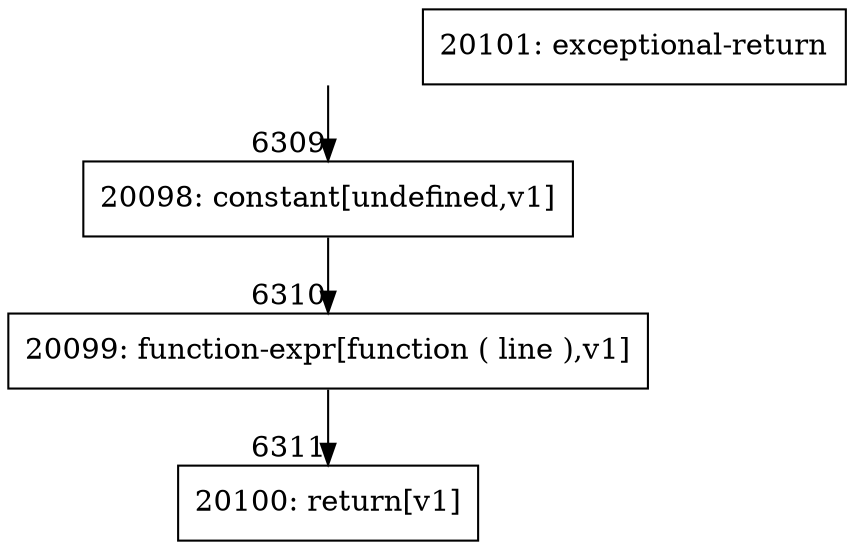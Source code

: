 digraph {
rankdir="TD"
BB_entry568[shape=none,label=""];
BB_entry568 -> BB6309 [tailport=s, headport=n, headlabel="    6309"]
BB6309 [shape=record label="{20098: constant[undefined,v1]}" ] 
BB6309 -> BB6310 [tailport=s, headport=n, headlabel="      6310"]
BB6310 [shape=record label="{20099: function-expr[function ( line ),v1]}" ] 
BB6310 -> BB6311 [tailport=s, headport=n, headlabel="      6311"]
BB6311 [shape=record label="{20100: return[v1]}" ] 
BB6312 [shape=record label="{20101: exceptional-return}" ] 
//#$~ 3670
}
